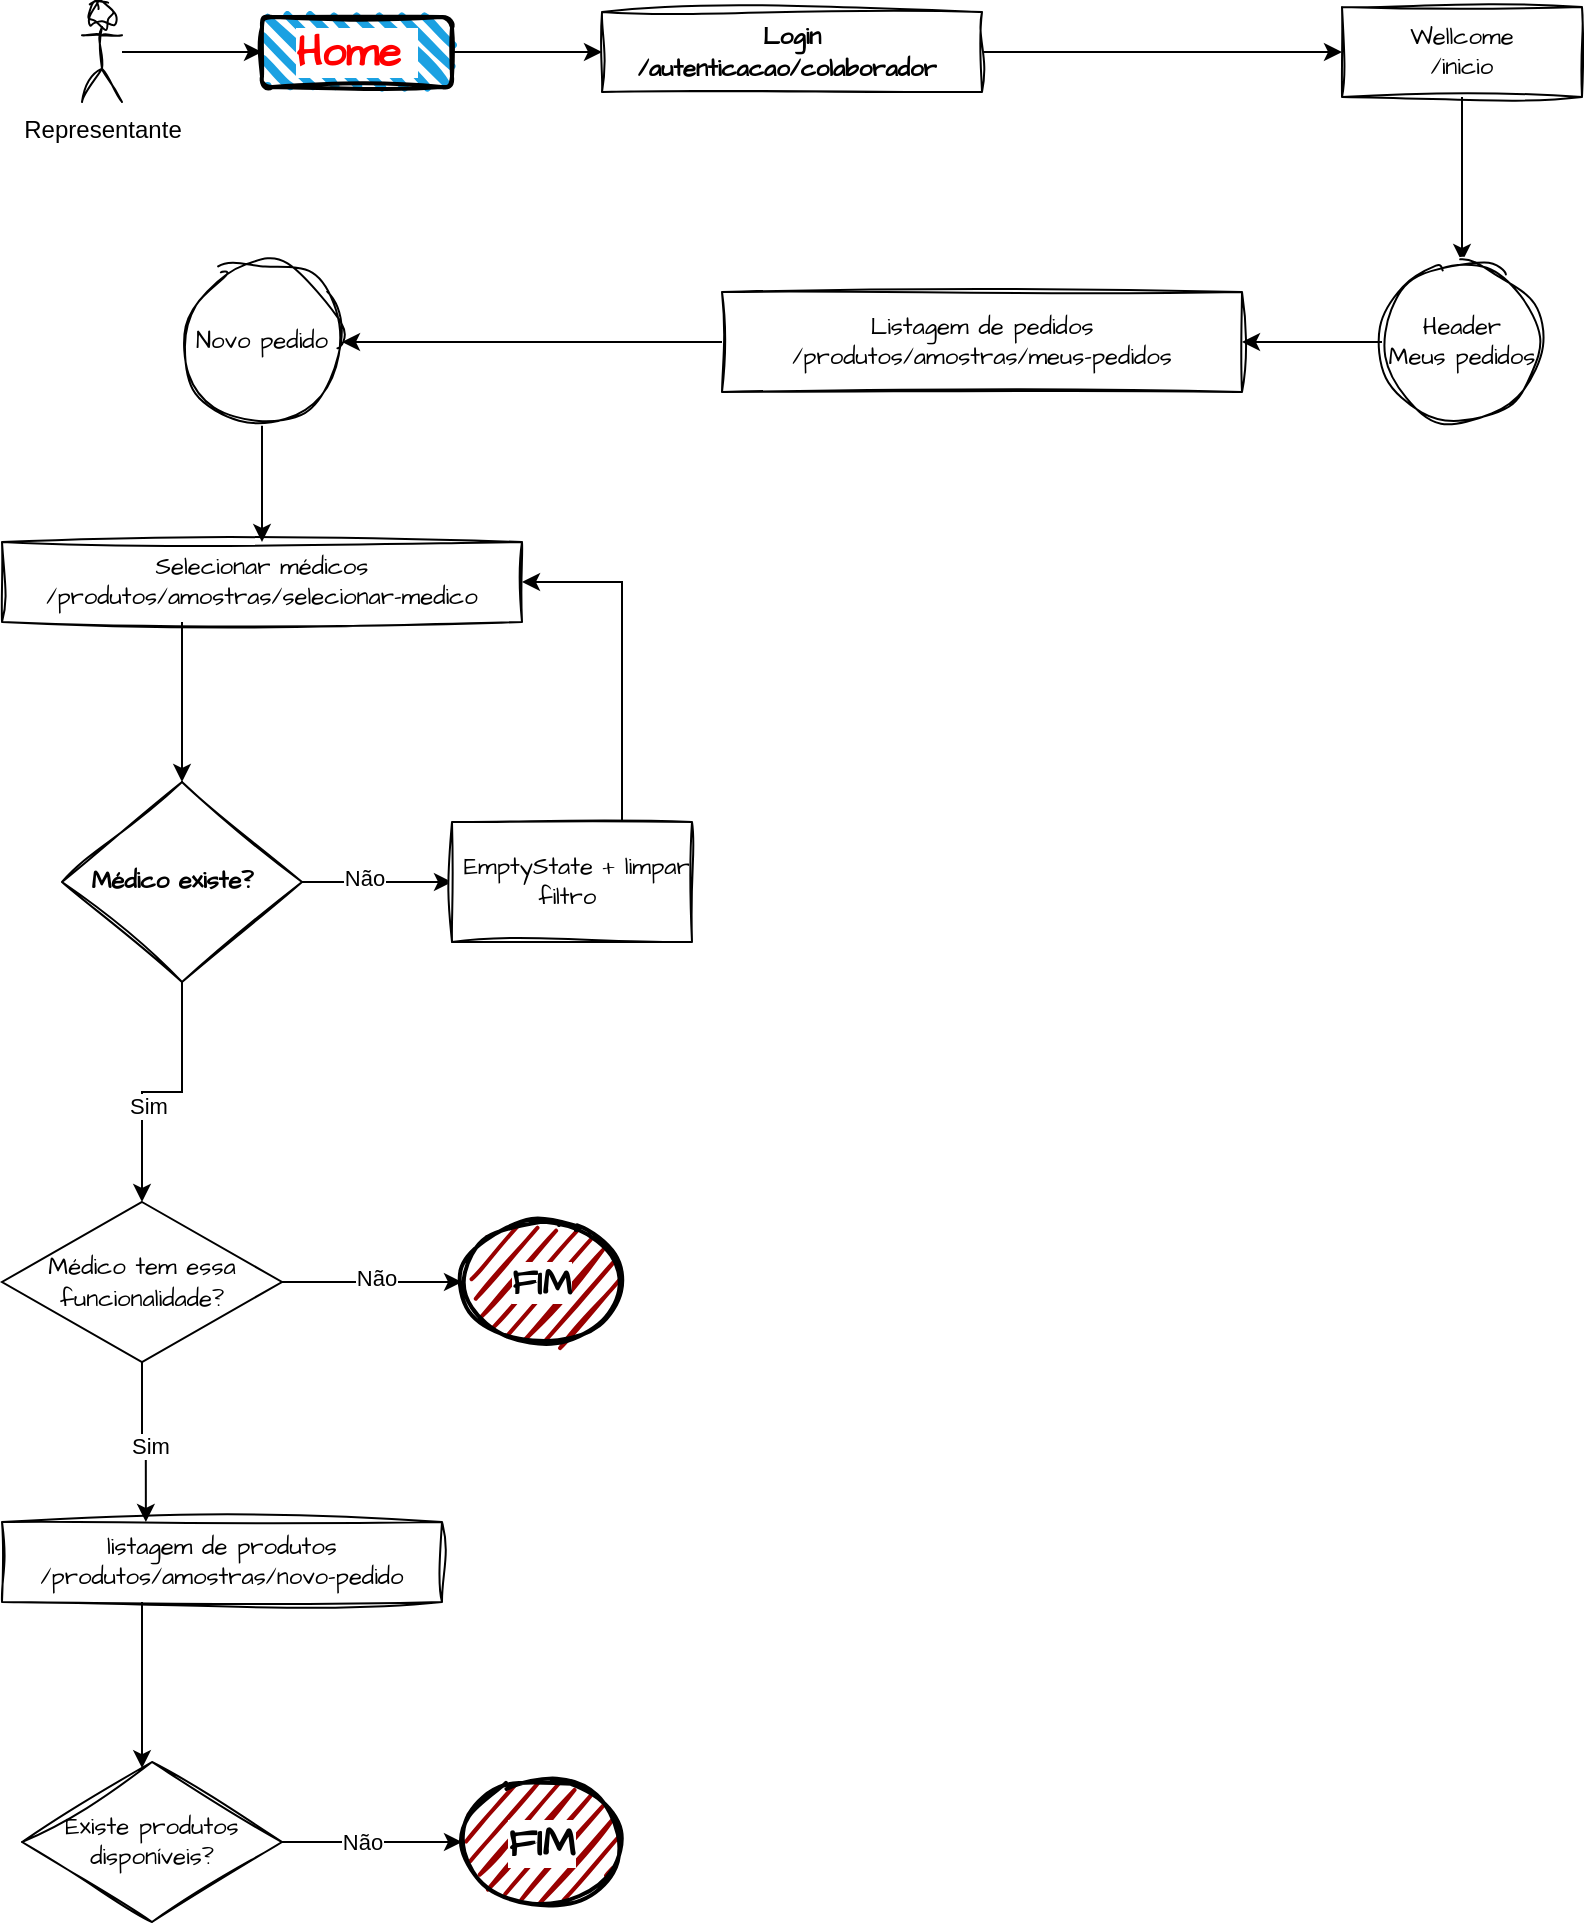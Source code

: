 <mxfile version="24.7.7">
  <diagram name="Page-1" id="zeT5vN8LQYE2hTfkCvh8">
    <mxGraphModel dx="1271" dy="745" grid="1" gridSize="10" guides="1" tooltips="1" connect="1" arrows="1" fold="1" page="1" pageScale="1" pageWidth="827" pageHeight="1169" math="0" shadow="0">
      <root>
        <mxCell id="0" />
        <mxCell id="1" parent="0" />
        <mxCell id="lQ5QXN3g55IGny1338bA-6" style="edgeStyle=orthogonalEdgeStyle;rounded=0;orthogonalLoop=1;jettySize=auto;html=1;entryX=0;entryY=0.5;entryDx=0;entryDy=0;" edge="1" parent="1" source="lQ5QXN3g55IGny1338bA-1" target="lQ5QXN3g55IGny1338bA-5">
          <mxGeometry relative="1" as="geometry" />
        </mxCell>
        <mxCell id="lQ5QXN3g55IGny1338bA-1" value="Representante" style="shape=umlActor;verticalLabelPosition=bottom;verticalAlign=top;html=1;outlineConnect=0;sketch=1;curveFitting=1;jiggle=2;" vertex="1" parent="1">
          <mxGeometry x="50" y="40" width="20" height="50" as="geometry" />
        </mxCell>
        <mxCell id="lQ5QXN3g55IGny1338bA-9" value="" style="edgeStyle=orthogonalEdgeStyle;rounded=0;orthogonalLoop=1;jettySize=auto;html=1;" edge="1" parent="1" source="lQ5QXN3g55IGny1338bA-4" target="lQ5QXN3g55IGny1338bA-8">
          <mxGeometry relative="1" as="geometry" />
        </mxCell>
        <mxCell id="lQ5QXN3g55IGny1338bA-4" value="&lt;font style=&quot;&quot; data-font-src=&quot;https://fonts.googleapis.com/css?family=Architects+Daughter&quot; face=&quot;Architects Daughter&quot;&gt;&lt;b&gt;Login /autenticacao/colaborador&amp;nbsp;&lt;/b&gt;&lt;/font&gt;" style="whiteSpace=wrap;html=1;sketch=1;curveFitting=1;jiggle=2;" vertex="1" parent="1">
          <mxGeometry x="310" y="45" width="190" height="40" as="geometry" />
        </mxCell>
        <mxCell id="lQ5QXN3g55IGny1338bA-7" value="" style="edgeStyle=orthogonalEdgeStyle;rounded=0;orthogonalLoop=1;jettySize=auto;html=1;" edge="1" parent="1" source="lQ5QXN3g55IGny1338bA-5" target="lQ5QXN3g55IGny1338bA-4">
          <mxGeometry relative="1" as="geometry" />
        </mxCell>
        <mxCell id="lQ5QXN3g55IGny1338bA-5" value="&lt;b&gt;&lt;font style=&quot;font-size: 21px;&quot; color=&quot;#ff0000&quot; face=&quot;Architects Daughter&quot; data-font-src=&quot;https://fonts.googleapis.com/css?family=Architects+Daughter&quot;&gt;Home&amp;nbsp;&lt;/font&gt;&lt;/b&gt;" style="rounded=1;whiteSpace=wrap;html=1;strokeWidth=2;fillWeight=4;hachureGap=8;hachureAngle=45;fillColor=#1ba1e2;sketch=1;labelBackgroundColor=default;" vertex="1" parent="1">
          <mxGeometry x="140" y="47.5" width="95" height="35" as="geometry" />
        </mxCell>
        <mxCell id="lQ5QXN3g55IGny1338bA-22" value="" style="edgeStyle=orthogonalEdgeStyle;rounded=0;orthogonalLoop=1;jettySize=auto;html=1;" edge="1" parent="1" source="lQ5QXN3g55IGny1338bA-8" target="lQ5QXN3g55IGny1338bA-21">
          <mxGeometry relative="1" as="geometry" />
        </mxCell>
        <mxCell id="lQ5QXN3g55IGny1338bA-8" value="Wellcome&lt;br&gt;/inicio" style="whiteSpace=wrap;html=1;sketch=1;curveFitting=1;jiggle=2;fontFamily=Architects Daughter;fontSource=https%3A%2F%2Ffonts.googleapis.com%2Fcss%3Ffamily%3DArchitects%2BDaughter;" vertex="1" parent="1">
          <mxGeometry x="680" y="42.5" width="120" height="45" as="geometry" />
        </mxCell>
        <mxCell id="lQ5QXN3g55IGny1338bA-18" value="" style="edgeStyle=orthogonalEdgeStyle;rounded=0;orthogonalLoop=1;jettySize=auto;html=1;" edge="1" parent="1" source="lQ5QXN3g55IGny1338bA-11" target="lQ5QXN3g55IGny1338bA-17">
          <mxGeometry relative="1" as="geometry" />
        </mxCell>
        <mxCell id="lQ5QXN3g55IGny1338bA-11" value="Listagem de pedidos&lt;br&gt;/produtos/amostras/meus-pedidos" style="whiteSpace=wrap;html=1;fontFamily=Architects Daughter;sketch=1;curveFitting=1;jiggle=2;fontSource=https%3A%2F%2Ffonts.googleapis.com%2Fcss%3Ffamily%3DArchitects%2BDaughter;" vertex="1" parent="1">
          <mxGeometry x="370" y="185" width="260" height="50" as="geometry" />
        </mxCell>
        <mxCell id="lQ5QXN3g55IGny1338bA-16" value="" style="edgeStyle=orthogonalEdgeStyle;rounded=0;orthogonalLoop=1;jettySize=auto;html=1;" edge="1" parent="1" target="lQ5QXN3g55IGny1338bA-15">
          <mxGeometry relative="1" as="geometry">
            <mxPoint x="145" y="335" as="sourcePoint" />
          </mxGeometry>
        </mxCell>
        <mxCell id="lQ5QXN3g55IGny1338bA-29" value="" style="edgeStyle=orthogonalEdgeStyle;rounded=0;orthogonalLoop=1;jettySize=auto;html=1;" edge="1" parent="1" source="lQ5QXN3g55IGny1338bA-15" target="lQ5QXN3g55IGny1338bA-28">
          <mxGeometry relative="1" as="geometry">
            <Array as="points">
              <mxPoint x="100" y="370" />
              <mxPoint x="100" y="370" />
            </Array>
          </mxGeometry>
        </mxCell>
        <mxCell id="lQ5QXN3g55IGny1338bA-15" value="Selecionar médicos&lt;br&gt;/produtos/amostras/selecionar-medico" style="whiteSpace=wrap;html=1;fontFamily=Architects Daughter;sketch=1;curveFitting=1;jiggle=2;fontSource=https%3A%2F%2Ffonts.googleapis.com%2Fcss%3Ffamily%3DArchitects%2BDaughter;" vertex="1" parent="1">
          <mxGeometry x="10" y="310" width="260" height="40" as="geometry" />
        </mxCell>
        <mxCell id="lQ5QXN3g55IGny1338bA-19" value="" style="edgeStyle=orthogonalEdgeStyle;rounded=0;orthogonalLoop=1;jettySize=auto;html=1;" edge="1" parent="1" source="lQ5QXN3g55IGny1338bA-17" target="lQ5QXN3g55IGny1338bA-15">
          <mxGeometry relative="1" as="geometry" />
        </mxCell>
        <mxCell id="lQ5QXN3g55IGny1338bA-17" value="Novo pedido" style="ellipse;whiteSpace=wrap;html=1;fontFamily=Architects Daughter;sketch=1;curveFitting=1;jiggle=2;fontSource=https%3A%2F%2Ffonts.googleapis.com%2Fcss%3Ffamily%3DArchitects%2BDaughter;" vertex="1" parent="1">
          <mxGeometry x="100" y="170" width="80" height="80" as="geometry" />
        </mxCell>
        <mxCell id="lQ5QXN3g55IGny1338bA-23" style="edgeStyle=orthogonalEdgeStyle;rounded=0;orthogonalLoop=1;jettySize=auto;html=1;" edge="1" parent="1" source="lQ5QXN3g55IGny1338bA-21" target="lQ5QXN3g55IGny1338bA-11">
          <mxGeometry relative="1" as="geometry" />
        </mxCell>
        <mxCell id="lQ5QXN3g55IGny1338bA-21" value="Header&lt;br&gt;Meus pedidos" style="ellipse;whiteSpace=wrap;html=1;fontFamily=Architects Daughter;sketch=1;curveFitting=1;jiggle=2;fontSource=https%3A%2F%2Ffonts.googleapis.com%2Fcss%3Ffamily%3DArchitects%2BDaughter;" vertex="1" parent="1">
          <mxGeometry x="700" y="170" width="80" height="80" as="geometry" />
        </mxCell>
        <mxCell id="lQ5QXN3g55IGny1338bA-35" value="" style="edgeStyle=orthogonalEdgeStyle;rounded=0;orthogonalLoop=1;jettySize=auto;html=1;" edge="1" parent="1" source="lQ5QXN3g55IGny1338bA-28" target="lQ5QXN3g55IGny1338bA-34">
          <mxGeometry relative="1" as="geometry" />
        </mxCell>
        <mxCell id="lQ5QXN3g55IGny1338bA-36" value="Não" style="edgeLabel;html=1;align=center;verticalAlign=middle;resizable=0;points=[];" vertex="1" connectable="0" parent="lQ5QXN3g55IGny1338bA-35">
          <mxGeometry x="-0.175" y="2" relative="1" as="geometry">
            <mxPoint as="offset" />
          </mxGeometry>
        </mxCell>
        <mxCell id="lQ5QXN3g55IGny1338bA-51" style="edgeStyle=orthogonalEdgeStyle;rounded=0;orthogonalLoop=1;jettySize=auto;html=1;entryX=0.5;entryY=0;entryDx=0;entryDy=0;" edge="1" parent="1" source="lQ5QXN3g55IGny1338bA-28" target="lQ5QXN3g55IGny1338bA-47">
          <mxGeometry relative="1" as="geometry" />
        </mxCell>
        <mxCell id="lQ5QXN3g55IGny1338bA-52" value="Sim" style="edgeLabel;html=1;align=center;verticalAlign=middle;resizable=0;points=[];" vertex="1" connectable="0" parent="lQ5QXN3g55IGny1338bA-51">
          <mxGeometry x="0.255" y="3" relative="1" as="geometry">
            <mxPoint as="offset" />
          </mxGeometry>
        </mxCell>
        <mxCell id="lQ5QXN3g55IGny1338bA-28" value="&lt;b&gt;Médico existe?&amp;nbsp;&amp;nbsp;&lt;/b&gt;" style="rhombus;whiteSpace=wrap;html=1;fontFamily=Architects Daughter;sketch=1;curveFitting=1;jiggle=2;fontSource=https%3A%2F%2Ffonts.googleapis.com%2Fcss%3Ffamily%3DArchitects%2BDaughter;" vertex="1" parent="1">
          <mxGeometry x="40" y="430" width="120" height="100" as="geometry" />
        </mxCell>
        <mxCell id="lQ5QXN3g55IGny1338bA-43" value="" style="edgeStyle=orthogonalEdgeStyle;rounded=0;orthogonalLoop=1;jettySize=auto;html=1;" edge="1" parent="1" source="lQ5QXN3g55IGny1338bA-31" target="lQ5QXN3g55IGny1338bA-42">
          <mxGeometry relative="1" as="geometry">
            <Array as="points">
              <mxPoint x="80" y="880" />
              <mxPoint x="80" y="880" />
            </Array>
          </mxGeometry>
        </mxCell>
        <mxCell id="lQ5QXN3g55IGny1338bA-31" value="listagem de produtos&lt;br&gt;/produtos/amostras/novo-pedido" style="whiteSpace=wrap;html=1;fontFamily=Architects Daughter;sketch=1;curveFitting=1;jiggle=2;fontSource=https%3A%2F%2Ffonts.googleapis.com%2Fcss%3Ffamily%3DArchitects%2BDaughter;" vertex="1" parent="1">
          <mxGeometry x="10" y="800" width="220" height="40" as="geometry" />
        </mxCell>
        <mxCell id="lQ5QXN3g55IGny1338bA-38" style="edgeStyle=orthogonalEdgeStyle;rounded=0;orthogonalLoop=1;jettySize=auto;html=1;entryX=1;entryY=0.5;entryDx=0;entryDy=0;" edge="1" parent="1" source="lQ5QXN3g55IGny1338bA-34" target="lQ5QXN3g55IGny1338bA-15">
          <mxGeometry relative="1" as="geometry">
            <Array as="points">
              <mxPoint x="320" y="330" />
            </Array>
          </mxGeometry>
        </mxCell>
        <mxCell id="lQ5QXN3g55IGny1338bA-34" value="&amp;nbsp;EmptyState + limpar filtro&amp;nbsp;" style="whiteSpace=wrap;html=1;fontFamily=Architects Daughter;sketch=1;curveFitting=1;jiggle=2;fontSource=https%3A%2F%2Ffonts.googleapis.com%2Fcss%3Ffamily%3DArchitects%2BDaughter;" vertex="1" parent="1">
          <mxGeometry x="235" y="450" width="120" height="60" as="geometry" />
        </mxCell>
        <mxCell id="lQ5QXN3g55IGny1338bA-45" style="edgeStyle=orthogonalEdgeStyle;rounded=0;orthogonalLoop=1;jettySize=auto;html=1;entryX=0;entryY=0.5;entryDx=0;entryDy=0;" edge="1" parent="1" source="lQ5QXN3g55IGny1338bA-42" target="lQ5QXN3g55IGny1338bA-44">
          <mxGeometry relative="1" as="geometry" />
        </mxCell>
        <mxCell id="lQ5QXN3g55IGny1338bA-46" value="Não" style="edgeLabel;html=1;align=center;verticalAlign=middle;resizable=0;points=[];" vertex="1" connectable="0" parent="lQ5QXN3g55IGny1338bA-45">
          <mxGeometry x="-0.474" y="2" relative="1" as="geometry">
            <mxPoint x="16" y="2" as="offset" />
          </mxGeometry>
        </mxCell>
        <mxCell id="lQ5QXN3g55IGny1338bA-42" value="Existe produtos disponíveis?" style="rhombus;whiteSpace=wrap;html=1;fontFamily=Architects Daughter;sketch=1;curveFitting=1;jiggle=2;fontSource=https%3A%2F%2Ffonts.googleapis.com%2Fcss%3Ffamily%3DArchitects%2BDaughter;" vertex="1" parent="1">
          <mxGeometry x="20" y="920" width="130" height="80" as="geometry" />
        </mxCell>
        <mxCell id="lQ5QXN3g55IGny1338bA-44" value="&lt;b&gt;&lt;font style=&quot;font-size: 20px;&quot; data-font-src=&quot;https://fonts.googleapis.com/css?family=Architects+Daughter&quot;&gt;FIM&lt;/font&gt;&lt;/b&gt;" style="ellipse;whiteSpace=wrap;html=1;strokeWidth=2;fillWeight=2;hachureGap=8;fillColor=#990000;fillStyle=dots;sketch=1;fontFamily=Architects Daughter;fontSource=https%3A%2F%2Ffonts.googleapis.com%2Fcss%3Ffamily%3DArchitects%2BDaughter;fontColor=default;labelBackgroundColor=default;" vertex="1" parent="1">
          <mxGeometry x="240" y="930" width="80" height="60" as="geometry" />
        </mxCell>
        <mxCell id="lQ5QXN3g55IGny1338bA-56" style="edgeStyle=orthogonalEdgeStyle;rounded=0;orthogonalLoop=1;jettySize=auto;html=1;" edge="1" parent="1" source="lQ5QXN3g55IGny1338bA-47" target="lQ5QXN3g55IGny1338bA-55">
          <mxGeometry relative="1" as="geometry" />
        </mxCell>
        <mxCell id="lQ5QXN3g55IGny1338bA-57" value="Não" style="edgeLabel;html=1;align=center;verticalAlign=middle;resizable=0;points=[];" vertex="1" connectable="0" parent="lQ5QXN3g55IGny1338bA-56">
          <mxGeometry x="0.033" y="2" relative="1" as="geometry">
            <mxPoint as="offset" />
          </mxGeometry>
        </mxCell>
        <mxCell id="lQ5QXN3g55IGny1338bA-47" value="&lt;font data-font-src=&quot;https://fonts.googleapis.com/css?family=Architects+Daughter&quot; face=&quot;Architects Daughter&quot;&gt;Médico tem essa funcionalidade?&lt;/font&gt;" style="rhombus;whiteSpace=wrap;html=1;" vertex="1" parent="1">
          <mxGeometry x="10" y="640" width="140" height="80" as="geometry" />
        </mxCell>
        <mxCell id="lQ5QXN3g55IGny1338bA-53" style="edgeStyle=orthogonalEdgeStyle;rounded=0;orthogonalLoop=1;jettySize=auto;html=1;entryX=0.327;entryY=0;entryDx=0;entryDy=0;entryPerimeter=0;" edge="1" parent="1" source="lQ5QXN3g55IGny1338bA-47" target="lQ5QXN3g55IGny1338bA-31">
          <mxGeometry relative="1" as="geometry" />
        </mxCell>
        <mxCell id="lQ5QXN3g55IGny1338bA-54" value="Sim" style="edgeLabel;html=1;align=center;verticalAlign=middle;resizable=0;points=[];" vertex="1" connectable="0" parent="lQ5QXN3g55IGny1338bA-53">
          <mxGeometry x="0.072" y="2" relative="1" as="geometry">
            <mxPoint as="offset" />
          </mxGeometry>
        </mxCell>
        <mxCell id="lQ5QXN3g55IGny1338bA-55" value="&lt;font data-font-src=&quot;https://fonts.googleapis.com/css?family=Architects+Daughter&quot; face=&quot;Architects Daughter&quot; style=&quot;font-size: 18px;&quot;&gt;&lt;b&gt;FIM&lt;/b&gt;&lt;/font&gt;" style="ellipse;whiteSpace=wrap;html=1;strokeWidth=2;fillWeight=2;hachureGap=8;fillColor=#990000;fillStyle=dots;sketch=1;labelBackgroundColor=default;" vertex="1" parent="1">
          <mxGeometry x="240" y="650" width="80" height="60" as="geometry" />
        </mxCell>
      </root>
    </mxGraphModel>
  </diagram>
</mxfile>
